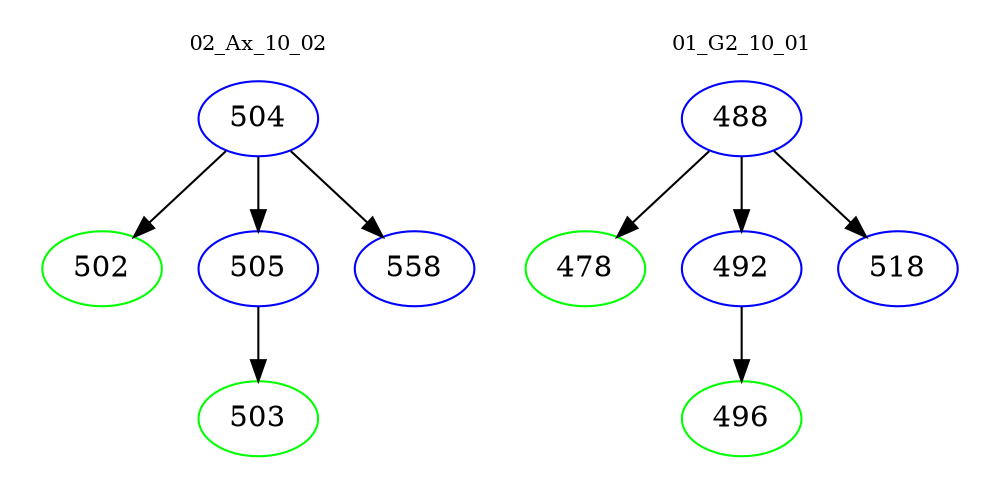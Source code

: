 digraph{
subgraph cluster_0 {
color = white
label = "02_Ax_10_02";
fontsize=10;
T0_504 [label="504", color="blue"]
T0_504 -> T0_502 [color="black"]
T0_502 [label="502", color="green"]
T0_504 -> T0_505 [color="black"]
T0_505 [label="505", color="blue"]
T0_505 -> T0_503 [color="black"]
T0_503 [label="503", color="green"]
T0_504 -> T0_558 [color="black"]
T0_558 [label="558", color="blue"]
}
subgraph cluster_1 {
color = white
label = "01_G2_10_01";
fontsize=10;
T1_488 [label="488", color="blue"]
T1_488 -> T1_478 [color="black"]
T1_478 [label="478", color="green"]
T1_488 -> T1_492 [color="black"]
T1_492 [label="492", color="blue"]
T1_492 -> T1_496 [color="black"]
T1_496 [label="496", color="green"]
T1_488 -> T1_518 [color="black"]
T1_518 [label="518", color="blue"]
}
}
